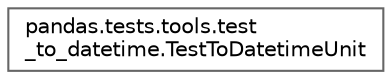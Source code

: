 digraph "Graphical Class Hierarchy"
{
 // LATEX_PDF_SIZE
  bgcolor="transparent";
  edge [fontname=Helvetica,fontsize=10,labelfontname=Helvetica,labelfontsize=10];
  node [fontname=Helvetica,fontsize=10,shape=box,height=0.2,width=0.4];
  rankdir="LR";
  Node0 [id="Node000000",label="pandas.tests.tools.test\l_to_datetime.TestToDatetimeUnit",height=0.2,width=0.4,color="grey40", fillcolor="white", style="filled",URL="$d2/d17/classpandas_1_1tests_1_1tools_1_1test__to__datetime_1_1TestToDatetimeUnit.html",tooltip=" "];
}
